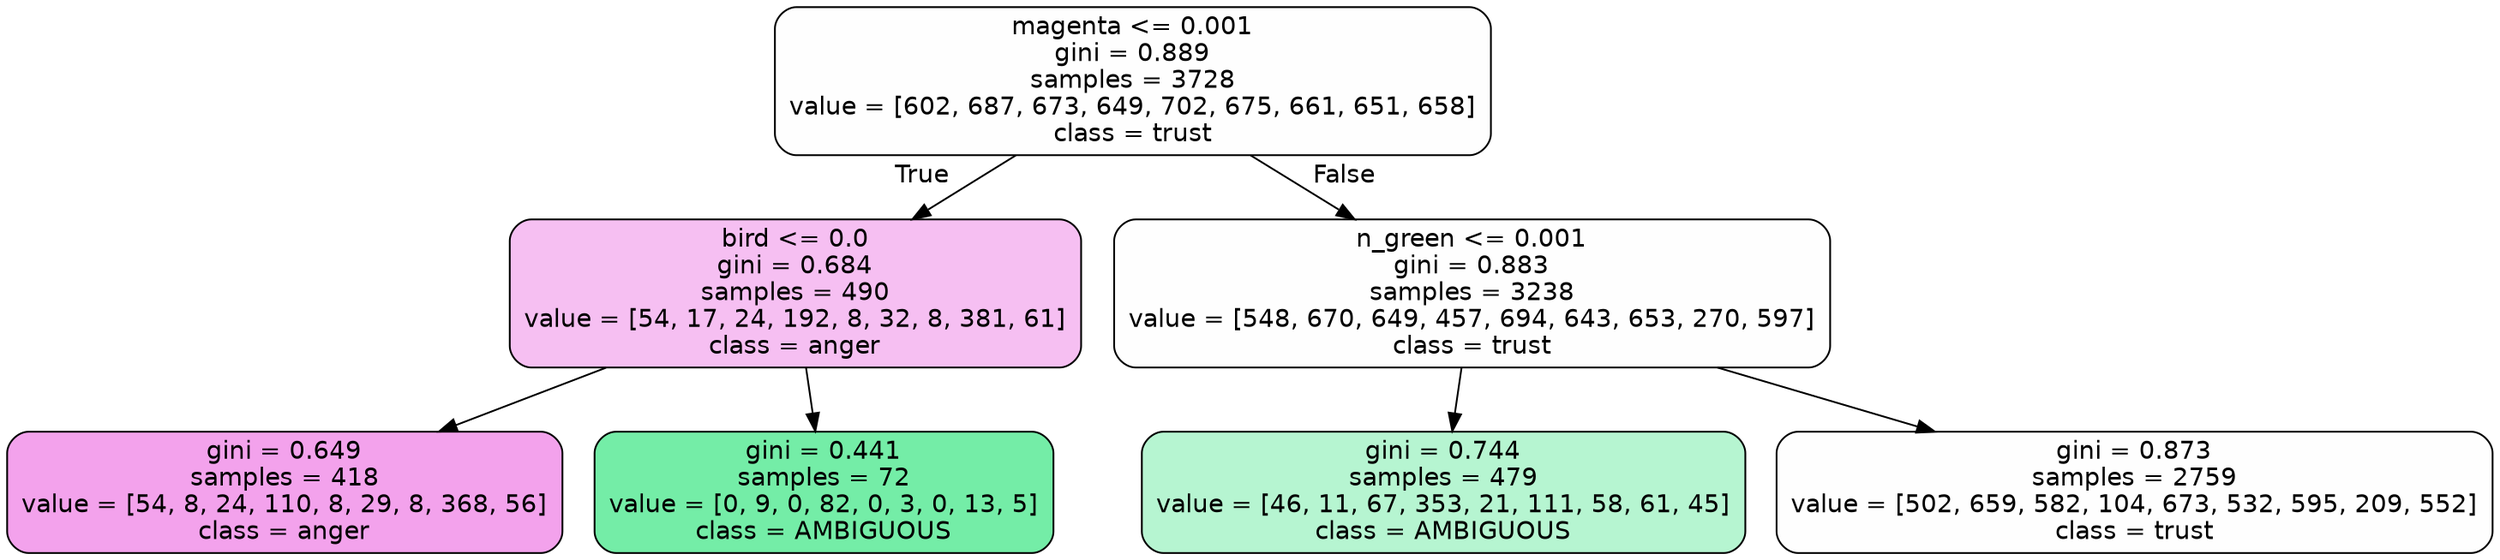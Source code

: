 digraph Tree {
node [shape=box, style="filled, rounded", color="black", fontname=helvetica] ;
edge [fontname=helvetica] ;
0 [label="magenta <= 0.001\ngini = 0.889\nsamples = 3728\nvalue = [602, 687, 673, 649, 702, 675, 661, 651, 658]\nclass = trust", fillcolor="#39d7e501"] ;
1 [label="bird <= 0.0\ngini = 0.684\nsamples = 490\nvalue = [54, 17, 24, 192, 8, 32, 8, 381, 61]\nclass = anger", fillcolor="#e539d752"] ;
0 -> 1 [labeldistance=2.5, labelangle=45, headlabel="True"] ;
2 [label="gini = 0.649\nsamples = 418\nvalue = [54, 8, 24, 110, 8, 29, 8, 368, 56]\nclass = anger", fillcolor="#e539d777"] ;
1 -> 2 ;
3 [label="gini = 0.441\nsamples = 72\nvalue = [0, 9, 0, 82, 0, 3, 0, 13, 5]\nclass = AMBIGUOUS", fillcolor="#39e581b2"] ;
1 -> 3 ;
4 [label="n_green <= 0.001\ngini = 0.883\nsamples = 3238\nvalue = [548, 670, 649, 457, 694, 643, 653, 270, 597]\nclass = trust", fillcolor="#39d7e501"] ;
0 -> 4 [labeldistance=2.5, labelangle=-45, headlabel="False"] ;
5 [label="gini = 0.744\nsamples = 479\nvalue = [46, 11, 67, 353, 21, 111, 58, 61, 45]\nclass = AMBIGUOUS", fillcolor="#39e5815d"] ;
4 -> 5 ;
6 [label="gini = 0.873\nsamples = 2759\nvalue = [502, 659, 582, 104, 673, 532, 595, 209, 552]\nclass = trust", fillcolor="#39d7e501"] ;
4 -> 6 ;
}
